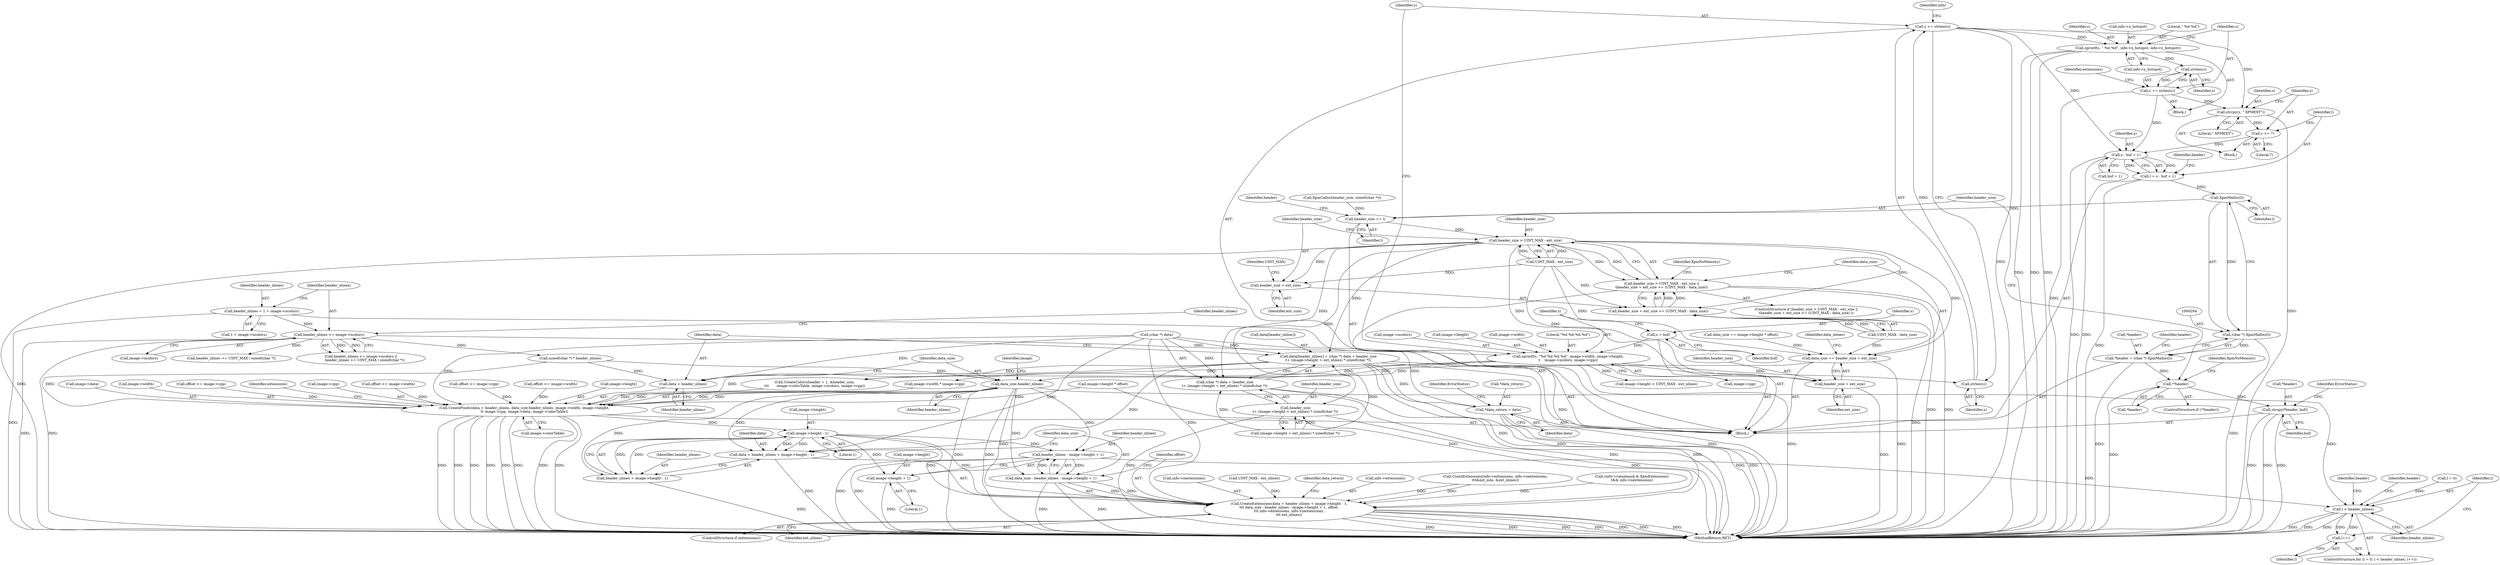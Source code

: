 digraph "0_libXpm_d1167418f0fd02a27f617ec5afd6db053afbe185@API" {
"1000277" [label="(Call,strcpy(s, \" XPMEXT\"))"];
"1000270" [label="(Call,s += strlen(s))"];
"1000272" [label="(Call,strlen(s))"];
"1000261" [label="(Call,sprintf(s, \" %d %d\", info->x_hotspot, info->y_hotspot))"];
"1000248" [label="(Call,s += strlen(s))"];
"1000250" [label="(Call,strlen(s))"];
"1000233" [label="(Call,sprintf(s, \"%d %d %d %d\", image->width, image->height,\n\t    image->ncolors, image->cpp))"];
"1000230" [label="(Call,s = buf)"];
"1000189" [label="(Call,header_nlines <= image->ncolors)"];
"1000180" [label="(Call,header_nlines = 1 + image->ncolors)"];
"1000280" [label="(Call,s += 7)"];
"1000285" [label="(Call,s - buf + 1)"];
"1000283" [label="(Call,l = s - buf + 1)"];
"1000295" [label="(Call,XpmMalloc(l))"];
"1000293" [label="(Call,(char *) XpmMalloc(l))"];
"1000290" [label="(Call,*header = (char *) XpmMalloc(l))"];
"1000298" [label="(Call,!*header)"];
"1000306" [label="(Call,strcpy(*header, buf))"];
"1000303" [label="(Call,header_size += l)"];
"1000421" [label="(Call,header_size > UINT_MAX - ext_size)"];
"1000420" [label="(Call,header_size > UINT_MAX - ext_size ||\n\theader_size + ext_size >= (UINT_MAX - data_size))"];
"1000426" [label="(Call,header_size + ext_size >= (UINT_MAX - data_size))"];
"1000427" [label="(Call,header_size + ext_size)"];
"1000435" [label="(Call,data_size += header_size + ext_size)"];
"1000530" [label="(Call,data_size-header_nlines)"];
"1000526" [label="(Call,CreatePixels(data + header_nlines, data_size-header_nlines, image->width, image->height,\n\t\t image->cpp, image->data, image->colorTable))"];
"1000555" [label="(Call,image->height - 1)"];
"1000550" [label="(Call,CreateExtensions(data + header_nlines + image->height - 1,\n\t\t\t data_size - header_nlines - image->height + 1, offset,\n\t\t\t info->extensions, info->nextensions,\n\t\t\t ext_nlines))"];
"1000551" [label="(Call,data + header_nlines + image->height - 1)"];
"1000553" [label="(Call,header_nlines + image->height - 1)"];
"1000562" [label="(Call,header_nlines - image->height + 1)"];
"1000560" [label="(Call,data_size - header_nlines - image->height + 1)"];
"1000592" [label="(Call,l < header_nlines)"];
"1000595" [label="(Call,l++)"];
"1000564" [label="(Call,image->height + 1)"];
"1000437" [label="(Call,header_size + ext_size)"];
"1000508" [label="(Call,data[header_nlines] = (char *) data + header_size\n\t+ (image->height + ext_nlines) * sizeof(char *))"];
"1000527" [label="(Call,data + header_nlines)"];
"1000577" [label="(Call,*data_return = data)"];
"1000512" [label="(Call,(char *) data + header_size\n\t+ (image->height + ext_nlines) * sizeof(char *))"];
"1000516" [label="(Call,header_size\n\t+ (image->height + ext_nlines) * sizeof(char *))"];
"1000422" [label="(Identifier,header_size)"];
"1000351" [label="(Call,offset <= image->cpp)"];
"1000419" [label="(ControlStructure,if (header_size > UINT_MAX - ext_size ||\n\theader_size + ext_size >= (UINT_MAX - data_size) ))"];
"1000307" [label="(Call,*header)"];
"1000588" [label="(ControlStructure,for (l = 0; l < header_nlines; l++))"];
"1000577" [label="(Call,*data_return = data)"];
"1000287" [label="(Call,buf + 1)"];
"1000295" [label="(Call,XpmMalloc(l))"];
"1000277" [label="(Call,strcpy(s, \" XPMEXT\"))"];
"1000606" [label="(Identifier,header)"];
"1000550" [label="(Call,CreateExtensions(data + header_nlines + image->height - 1,\n\t\t\t data_size - header_nlines - image->height + 1, offset,\n\t\t\t info->extensions, info->nextensions,\n\t\t\t ext_nlines))"];
"1000518" [label="(Call,(image->height + ext_nlines) * sizeof(char *))"];
"1000233" [label="(Call,sprintf(s, \"%d %d %d %d\", image->width, image->height,\n\t    image->ncolors, image->cpp))"];
"1000254" [label="(Identifier,info)"];
"1000302" [label="(Identifier,XpmNoMemory)"];
"1000564" [label="(Call,image->height + 1)"];
"1000532" [label="(Identifier,header_nlines)"];
"1000300" [label="(Identifier,header)"];
"1000194" [label="(Call,header_nlines >= UINT_MAX / sizeof(char *))"];
"1000551" [label="(Call,data + header_nlines + image->height - 1)"];
"1000296" [label="(Identifier,l)"];
"1000431" [label="(Identifier,UINT_MAX)"];
"1000242" [label="(Call,image->ncolors)"];
"1000272" [label="(Call,strlen(s))"];
"1000262" [label="(Identifier,s)"];
"1000528" [label="(Identifier,data)"];
"1000531" [label="(Identifier,data_size)"];
"1000336" [label="(Call,image->width * image->cpp)"];
"1000260" [label="(Block,)"];
"1000297" [label="(ControlStructure,if (!*header))"];
"1000561" [label="(Identifier,data_size)"];
"1000188" [label="(Call,header_nlines <= image->ncolors ||\n       header_nlines >= UINT_MAX / sizeof(char *))"];
"1000221" [label="(Call,XpmCalloc(header_size, sizeof(char *)))"];
"1000267" [label="(Call,info->y_hotspot)"];
"1000517" [label="(Identifier,header_size)"];
"1000545" [label="(Call,image->colorTable)"];
"1000434" [label="(Identifier,XpmNoMemory)"];
"1000346" [label="(Call,offset <= image->width)"];
"1000568" [label="(Literal,1)"];
"1000527" [label="(Call,data + header_nlines)"];
"1000556" [label="(Call,image->height)"];
"1000427" [label="(Call,header_size + ext_size)"];
"1000281" [label="(Identifier,s)"];
"1000117" [label="(Block,)"];
"1000251" [label="(Identifier,s)"];
"1000181" [label="(Identifier,header_nlines)"];
"1000573" [label="(Call,info->nextensions)"];
"1000508" [label="(Call,data[header_nlines] = (char *) data + header_size\n\t+ (image->height + ext_nlines) * sizeof(char *))"];
"1000248" [label="(Call,s += strlen(s))"];
"1000204" [label="(Call,sizeof(char *) * header_nlines)"];
"1000234" [label="(Identifier,s)"];
"1000372" [label="(Call,image->height > UINT_MAX - ext_nlines)"];
"1000261" [label="(Call,sprintf(s, \" %d %d\", info->x_hotspot, info->y_hotspot))"];
"1000596" [label="(Identifier,l)"];
"1000592" [label="(Call,l < header_nlines)"];
"1000589" [label="(Call,l = 0)"];
"1000273" [label="(Identifier,s)"];
"1000435" [label="(Call,data_size += header_size + ext_size)"];
"1000516" [label="(Call,header_size\n\t+ (image->height + ext_nlines) * sizeof(char *))"];
"1000536" [label="(Call,image->height)"];
"1000414" [label="(Call,image->height * offset)"];
"1000306" [label="(Call,strcpy(*header, buf))"];
"1000555" [label="(Call,image->height - 1)"];
"1000609" [label="(MethodReturn,RET)"];
"1000513" [label="(Call,(char *) data)"];
"1000552" [label="(Identifier,data)"];
"1000563" [label="(Identifier,header_nlines)"];
"1000311" [label="(Identifier,ErrorStatus)"];
"1000304" [label="(Identifier,header_size)"];
"1000548" [label="(ControlStructure,if (extensions))"];
"1000292" [label="(Identifier,header)"];
"1000529" [label="(Identifier,header_nlines)"];
"1000578" [label="(Call,*data_return)"];
"1000275" [label="(Identifier,extensions)"];
"1000270" [label="(Call,s += strlen(s))"];
"1000284" [label="(Identifier,l)"];
"1000526" [label="(Call,CreatePixels(data + header_nlines, data_size-header_nlines, image->width, image->height,\n\t\t image->cpp, image->data, image->colorTable))"];
"1000286" [label="(Identifier,s)"];
"1000437" [label="(Call,header_size + ext_size)"];
"1000299" [label="(Call,*header)"];
"1000376" [label="(Call,UINT_MAX - ext_nlines)"];
"1000428" [label="(Identifier,header_size)"];
"1000236" [label="(Call,image->width)"];
"1000280" [label="(Call,s += 7)"];
"1000235" [label="(Literal,\"%d %d %d %d\")"];
"1000290" [label="(Call,*header = (char *) XpmMalloc(l))"];
"1000559" [label="(Literal,1)"];
"1000423" [label="(Call,UINT_MAX - ext_size)"];
"1000309" [label="(Identifier,buf)"];
"1000594" [label="(Identifier,header_nlines)"];
"1000436" [label="(Identifier,data_size)"];
"1000554" [label="(Identifier,header_nlines)"];
"1000283" [label="(Call,l = s - buf + 1)"];
"1000580" [label="(Identifier,data)"];
"1000421" [label="(Call,header_size > UINT_MAX - ext_size)"];
"1000305" [label="(Identifier,l)"];
"1000430" [label="(Call,UINT_MAX - data_size)"];
"1000303" [label="(Call,header_size += l)"];
"1000509" [label="(Call,data[header_nlines])"];
"1000542" [label="(Call,image->data)"];
"1000412" [label="(Call,data_size += image->height * offset)"];
"1000195" [label="(Identifier,header_nlines)"];
"1000231" [label="(Identifier,s)"];
"1000438" [label="(Identifier,header_size)"];
"1000512" [label="(Call,(char *) data + header_size\n\t+ (image->height + ext_nlines) * sizeof(char *))"];
"1000182" [label="(Call,1 + image->ncolors)"];
"1000595" [label="(Call,l++)"];
"1000553" [label="(Call,header_nlines + image->height - 1)"];
"1000245" [label="(Call,image->cpp)"];
"1000533" [label="(Call,image->width)"];
"1000579" [label="(Identifier,data_return)"];
"1000249" [label="(Identifier,s)"];
"1000429" [label="(Identifier,ext_size)"];
"1000363" [label="(Call,offset <= image->cpp)"];
"1000562" [label="(Call,header_nlines - image->height + 1)"];
"1000278" [label="(Identifier,s)"];
"1000549" [label="(Identifier,extensions)"];
"1000279" [label="(Literal,\" XPMEXT\")"];
"1000298" [label="(Call,!*header)"];
"1000271" [label="(Identifier,s)"];
"1000593" [label="(Identifier,l)"];
"1000439" [label="(Identifier,ext_size)"];
"1000530" [label="(Call,data_size-header_nlines)"];
"1000285" [label="(Call,s - buf + 1)"];
"1000312" [label="(Call,CreateColors(header + 1, &header_size,\n\t\t\t       image->colorTable, image->ncolors, image->cpp))"];
"1000539" [label="(Call,image->cpp)"];
"1000570" [label="(Call,info->extensions)"];
"1000250" [label="(Call,strlen(s))"];
"1000308" [label="(Identifier,header)"];
"1000167" [label="(Call,CountExtensions(info->extensions, info->nextensions,\n\t\t\t&ext_size, &ext_nlines))"];
"1000291" [label="(Call,*header)"];
"1000599" [label="(Identifier,header)"];
"1000180" [label="(Call,header_nlines = 1 + image->ncolors)"];
"1000189" [label="(Call,header_nlines <= image->ncolors)"];
"1000276" [label="(Block,)"];
"1000232" [label="(Identifier,buf)"];
"1000576" [label="(Identifier,ext_nlines)"];
"1000282" [label="(Literal,7)"];
"1000441" [label="(Identifier,data_nlines)"];
"1000358" [label="(Call,offset <= image->width)"];
"1000264" [label="(Call,info->x_hotspot)"];
"1000190" [label="(Identifier,header_nlines)"];
"1000191" [label="(Call,image->ncolors)"];
"1000534" [label="(Identifier,image)"];
"1000560" [label="(Call,data_size - header_nlines - image->height + 1)"];
"1000565" [label="(Call,image->height)"];
"1000293" [label="(Call,(char *) XpmMalloc(l))"];
"1000155" [label="(Call,(info->valuemask & XpmExtensions)\n\t&& info->nextensions)"];
"1000263" [label="(Literal,\" %d %d\")"];
"1000426" [label="(Call,header_size + ext_size >= (UINT_MAX - data_size))"];
"1000230" [label="(Call,s = buf)"];
"1000420" [label="(Call,header_size > UINT_MAX - ext_size ||\n\theader_size + ext_size >= (UINT_MAX - data_size))"];
"1000239" [label="(Call,image->height)"];
"1000582" [label="(Identifier,ErrorStatus)"];
"1000569" [label="(Identifier,offset)"];
"1000277" -> "1000276"  [label="AST: "];
"1000277" -> "1000279"  [label="CFG: "];
"1000278" -> "1000277"  [label="AST: "];
"1000279" -> "1000277"  [label="AST: "];
"1000281" -> "1000277"  [label="CFG: "];
"1000277" -> "1000609"  [label="DDG: "];
"1000270" -> "1000277"  [label="DDG: "];
"1000248" -> "1000277"  [label="DDG: "];
"1000277" -> "1000280"  [label="DDG: "];
"1000270" -> "1000260"  [label="AST: "];
"1000270" -> "1000272"  [label="CFG: "];
"1000271" -> "1000270"  [label="AST: "];
"1000272" -> "1000270"  [label="AST: "];
"1000275" -> "1000270"  [label="CFG: "];
"1000270" -> "1000609"  [label="DDG: "];
"1000272" -> "1000270"  [label="DDG: "];
"1000270" -> "1000285"  [label="DDG: "];
"1000272" -> "1000273"  [label="CFG: "];
"1000273" -> "1000272"  [label="AST: "];
"1000261" -> "1000272"  [label="DDG: "];
"1000261" -> "1000260"  [label="AST: "];
"1000261" -> "1000267"  [label="CFG: "];
"1000262" -> "1000261"  [label="AST: "];
"1000263" -> "1000261"  [label="AST: "];
"1000264" -> "1000261"  [label="AST: "];
"1000267" -> "1000261"  [label="AST: "];
"1000271" -> "1000261"  [label="CFG: "];
"1000261" -> "1000609"  [label="DDG: "];
"1000261" -> "1000609"  [label="DDG: "];
"1000261" -> "1000609"  [label="DDG: "];
"1000248" -> "1000261"  [label="DDG: "];
"1000248" -> "1000117"  [label="AST: "];
"1000248" -> "1000250"  [label="CFG: "];
"1000249" -> "1000248"  [label="AST: "];
"1000250" -> "1000248"  [label="AST: "];
"1000254" -> "1000248"  [label="CFG: "];
"1000248" -> "1000609"  [label="DDG: "];
"1000250" -> "1000248"  [label="DDG: "];
"1000248" -> "1000285"  [label="DDG: "];
"1000250" -> "1000251"  [label="CFG: "];
"1000251" -> "1000250"  [label="AST: "];
"1000233" -> "1000250"  [label="DDG: "];
"1000233" -> "1000117"  [label="AST: "];
"1000233" -> "1000245"  [label="CFG: "];
"1000234" -> "1000233"  [label="AST: "];
"1000235" -> "1000233"  [label="AST: "];
"1000236" -> "1000233"  [label="AST: "];
"1000239" -> "1000233"  [label="AST: "];
"1000242" -> "1000233"  [label="AST: "];
"1000245" -> "1000233"  [label="AST: "];
"1000249" -> "1000233"  [label="CFG: "];
"1000233" -> "1000609"  [label="DDG: "];
"1000230" -> "1000233"  [label="DDG: "];
"1000189" -> "1000233"  [label="DDG: "];
"1000233" -> "1000312"  [label="DDG: "];
"1000233" -> "1000312"  [label="DDG: "];
"1000233" -> "1000336"  [label="DDG: "];
"1000233" -> "1000372"  [label="DDG: "];
"1000230" -> "1000117"  [label="AST: "];
"1000230" -> "1000232"  [label="CFG: "];
"1000231" -> "1000230"  [label="AST: "];
"1000232" -> "1000230"  [label="AST: "];
"1000234" -> "1000230"  [label="CFG: "];
"1000189" -> "1000188"  [label="AST: "];
"1000189" -> "1000191"  [label="CFG: "];
"1000190" -> "1000189"  [label="AST: "];
"1000191" -> "1000189"  [label="AST: "];
"1000195" -> "1000189"  [label="CFG: "];
"1000188" -> "1000189"  [label="CFG: "];
"1000189" -> "1000609"  [label="DDG: "];
"1000189" -> "1000609"  [label="DDG: "];
"1000189" -> "1000188"  [label="DDG: "];
"1000189" -> "1000188"  [label="DDG: "];
"1000180" -> "1000189"  [label="DDG: "];
"1000189" -> "1000194"  [label="DDG: "];
"1000189" -> "1000204"  [label="DDG: "];
"1000180" -> "1000117"  [label="AST: "];
"1000180" -> "1000182"  [label="CFG: "];
"1000181" -> "1000180"  [label="AST: "];
"1000182" -> "1000180"  [label="AST: "];
"1000190" -> "1000180"  [label="CFG: "];
"1000180" -> "1000609"  [label="DDG: "];
"1000280" -> "1000276"  [label="AST: "];
"1000280" -> "1000282"  [label="CFG: "];
"1000281" -> "1000280"  [label="AST: "];
"1000282" -> "1000280"  [label="AST: "];
"1000284" -> "1000280"  [label="CFG: "];
"1000280" -> "1000285"  [label="DDG: "];
"1000285" -> "1000283"  [label="AST: "];
"1000285" -> "1000287"  [label="CFG: "];
"1000286" -> "1000285"  [label="AST: "];
"1000287" -> "1000285"  [label="AST: "];
"1000283" -> "1000285"  [label="CFG: "];
"1000285" -> "1000609"  [label="DDG: "];
"1000285" -> "1000609"  [label="DDG: "];
"1000285" -> "1000283"  [label="DDG: "];
"1000285" -> "1000283"  [label="DDG: "];
"1000283" -> "1000117"  [label="AST: "];
"1000284" -> "1000283"  [label="AST: "];
"1000292" -> "1000283"  [label="CFG: "];
"1000283" -> "1000609"  [label="DDG: "];
"1000283" -> "1000295"  [label="DDG: "];
"1000295" -> "1000293"  [label="AST: "];
"1000295" -> "1000296"  [label="CFG: "];
"1000296" -> "1000295"  [label="AST: "];
"1000293" -> "1000295"  [label="CFG: "];
"1000295" -> "1000293"  [label="DDG: "];
"1000295" -> "1000303"  [label="DDG: "];
"1000293" -> "1000290"  [label="AST: "];
"1000294" -> "1000293"  [label="AST: "];
"1000290" -> "1000293"  [label="CFG: "];
"1000293" -> "1000609"  [label="DDG: "];
"1000293" -> "1000290"  [label="DDG: "];
"1000290" -> "1000117"  [label="AST: "];
"1000291" -> "1000290"  [label="AST: "];
"1000300" -> "1000290"  [label="CFG: "];
"1000290" -> "1000609"  [label="DDG: "];
"1000290" -> "1000298"  [label="DDG: "];
"1000298" -> "1000297"  [label="AST: "];
"1000298" -> "1000299"  [label="CFG: "];
"1000299" -> "1000298"  [label="AST: "];
"1000302" -> "1000298"  [label="CFG: "];
"1000304" -> "1000298"  [label="CFG: "];
"1000298" -> "1000609"  [label="DDG: "];
"1000298" -> "1000306"  [label="DDG: "];
"1000306" -> "1000117"  [label="AST: "];
"1000306" -> "1000309"  [label="CFG: "];
"1000307" -> "1000306"  [label="AST: "];
"1000309" -> "1000306"  [label="AST: "];
"1000311" -> "1000306"  [label="CFG: "];
"1000306" -> "1000609"  [label="DDG: "];
"1000306" -> "1000609"  [label="DDG: "];
"1000306" -> "1000609"  [label="DDG: "];
"1000303" -> "1000117"  [label="AST: "];
"1000303" -> "1000305"  [label="CFG: "];
"1000304" -> "1000303"  [label="AST: "];
"1000305" -> "1000303"  [label="AST: "];
"1000308" -> "1000303"  [label="CFG: "];
"1000221" -> "1000303"  [label="DDG: "];
"1000303" -> "1000421"  [label="DDG: "];
"1000421" -> "1000420"  [label="AST: "];
"1000421" -> "1000423"  [label="CFG: "];
"1000422" -> "1000421"  [label="AST: "];
"1000423" -> "1000421"  [label="AST: "];
"1000428" -> "1000421"  [label="CFG: "];
"1000420" -> "1000421"  [label="CFG: "];
"1000421" -> "1000609"  [label="DDG: "];
"1000421" -> "1000420"  [label="DDG: "];
"1000421" -> "1000420"  [label="DDG: "];
"1000423" -> "1000421"  [label="DDG: "];
"1000423" -> "1000421"  [label="DDG: "];
"1000421" -> "1000426"  [label="DDG: "];
"1000421" -> "1000427"  [label="DDG: "];
"1000421" -> "1000435"  [label="DDG: "];
"1000421" -> "1000437"  [label="DDG: "];
"1000421" -> "1000508"  [label="DDG: "];
"1000421" -> "1000512"  [label="DDG: "];
"1000421" -> "1000516"  [label="DDG: "];
"1000420" -> "1000419"  [label="AST: "];
"1000420" -> "1000426"  [label="CFG: "];
"1000426" -> "1000420"  [label="AST: "];
"1000434" -> "1000420"  [label="CFG: "];
"1000436" -> "1000420"  [label="CFG: "];
"1000420" -> "1000609"  [label="DDG: "];
"1000420" -> "1000609"  [label="DDG: "];
"1000420" -> "1000609"  [label="DDG: "];
"1000426" -> "1000420"  [label="DDG: "];
"1000426" -> "1000420"  [label="DDG: "];
"1000426" -> "1000430"  [label="CFG: "];
"1000427" -> "1000426"  [label="AST: "];
"1000430" -> "1000426"  [label="AST: "];
"1000426" -> "1000609"  [label="DDG: "];
"1000423" -> "1000426"  [label="DDG: "];
"1000430" -> "1000426"  [label="DDG: "];
"1000430" -> "1000426"  [label="DDG: "];
"1000427" -> "1000429"  [label="CFG: "];
"1000428" -> "1000427"  [label="AST: "];
"1000429" -> "1000427"  [label="AST: "];
"1000431" -> "1000427"  [label="CFG: "];
"1000423" -> "1000427"  [label="DDG: "];
"1000435" -> "1000117"  [label="AST: "];
"1000435" -> "1000437"  [label="CFG: "];
"1000436" -> "1000435"  [label="AST: "];
"1000437" -> "1000435"  [label="AST: "];
"1000441" -> "1000435"  [label="CFG: "];
"1000435" -> "1000609"  [label="DDG: "];
"1000423" -> "1000435"  [label="DDG: "];
"1000412" -> "1000435"  [label="DDG: "];
"1000430" -> "1000435"  [label="DDG: "];
"1000435" -> "1000530"  [label="DDG: "];
"1000530" -> "1000526"  [label="AST: "];
"1000530" -> "1000532"  [label="CFG: "];
"1000531" -> "1000530"  [label="AST: "];
"1000532" -> "1000530"  [label="AST: "];
"1000534" -> "1000530"  [label="CFG: "];
"1000530" -> "1000609"  [label="DDG: "];
"1000530" -> "1000609"  [label="DDG: "];
"1000530" -> "1000526"  [label="DDG: "];
"1000530" -> "1000526"  [label="DDG: "];
"1000204" -> "1000530"  [label="DDG: "];
"1000530" -> "1000550"  [label="DDG: "];
"1000530" -> "1000551"  [label="DDG: "];
"1000530" -> "1000553"  [label="DDG: "];
"1000530" -> "1000560"  [label="DDG: "];
"1000530" -> "1000562"  [label="DDG: "];
"1000530" -> "1000592"  [label="DDG: "];
"1000526" -> "1000117"  [label="AST: "];
"1000526" -> "1000545"  [label="CFG: "];
"1000527" -> "1000526"  [label="AST: "];
"1000533" -> "1000526"  [label="AST: "];
"1000536" -> "1000526"  [label="AST: "];
"1000539" -> "1000526"  [label="AST: "];
"1000542" -> "1000526"  [label="AST: "];
"1000545" -> "1000526"  [label="AST: "];
"1000549" -> "1000526"  [label="CFG: "];
"1000526" -> "1000609"  [label="DDG: "];
"1000526" -> "1000609"  [label="DDG: "];
"1000526" -> "1000609"  [label="DDG: "];
"1000526" -> "1000609"  [label="DDG: "];
"1000526" -> "1000609"  [label="DDG: "];
"1000526" -> "1000609"  [label="DDG: "];
"1000526" -> "1000609"  [label="DDG: "];
"1000526" -> "1000609"  [label="DDG: "];
"1000508" -> "1000526"  [label="DDG: "];
"1000513" -> "1000526"  [label="DDG: "];
"1000204" -> "1000526"  [label="DDG: "];
"1000346" -> "1000526"  [label="DDG: "];
"1000358" -> "1000526"  [label="DDG: "];
"1000414" -> "1000526"  [label="DDG: "];
"1000363" -> "1000526"  [label="DDG: "];
"1000351" -> "1000526"  [label="DDG: "];
"1000336" -> "1000526"  [label="DDG: "];
"1000312" -> "1000526"  [label="DDG: "];
"1000526" -> "1000555"  [label="DDG: "];
"1000555" -> "1000553"  [label="AST: "];
"1000555" -> "1000559"  [label="CFG: "];
"1000556" -> "1000555"  [label="AST: "];
"1000559" -> "1000555"  [label="AST: "];
"1000553" -> "1000555"  [label="CFG: "];
"1000555" -> "1000550"  [label="DDG: "];
"1000555" -> "1000550"  [label="DDG: "];
"1000555" -> "1000551"  [label="DDG: "];
"1000555" -> "1000551"  [label="DDG: "];
"1000555" -> "1000553"  [label="DDG: "];
"1000555" -> "1000553"  [label="DDG: "];
"1000555" -> "1000562"  [label="DDG: "];
"1000555" -> "1000564"  [label="DDG: "];
"1000550" -> "1000548"  [label="AST: "];
"1000550" -> "1000576"  [label="CFG: "];
"1000551" -> "1000550"  [label="AST: "];
"1000560" -> "1000550"  [label="AST: "];
"1000569" -> "1000550"  [label="AST: "];
"1000570" -> "1000550"  [label="AST: "];
"1000573" -> "1000550"  [label="AST: "];
"1000576" -> "1000550"  [label="AST: "];
"1000579" -> "1000550"  [label="CFG: "];
"1000550" -> "1000609"  [label="DDG: "];
"1000550" -> "1000609"  [label="DDG: "];
"1000550" -> "1000609"  [label="DDG: "];
"1000550" -> "1000609"  [label="DDG: "];
"1000550" -> "1000609"  [label="DDG: "];
"1000550" -> "1000609"  [label="DDG: "];
"1000550" -> "1000609"  [label="DDG: "];
"1000508" -> "1000550"  [label="DDG: "];
"1000513" -> "1000550"  [label="DDG: "];
"1000560" -> "1000550"  [label="DDG: "];
"1000560" -> "1000550"  [label="DDG: "];
"1000414" -> "1000550"  [label="DDG: "];
"1000167" -> "1000550"  [label="DDG: "];
"1000167" -> "1000550"  [label="DDG: "];
"1000155" -> "1000550"  [label="DDG: "];
"1000376" -> "1000550"  [label="DDG: "];
"1000551" -> "1000553"  [label="CFG: "];
"1000552" -> "1000551"  [label="AST: "];
"1000553" -> "1000551"  [label="AST: "];
"1000561" -> "1000551"  [label="CFG: "];
"1000551" -> "1000609"  [label="DDG: "];
"1000508" -> "1000551"  [label="DDG: "];
"1000513" -> "1000551"  [label="DDG: "];
"1000554" -> "1000553"  [label="AST: "];
"1000553" -> "1000609"  [label="DDG: "];
"1000562" -> "1000560"  [label="AST: "];
"1000562" -> "1000564"  [label="CFG: "];
"1000563" -> "1000562"  [label="AST: "];
"1000564" -> "1000562"  [label="AST: "];
"1000560" -> "1000562"  [label="CFG: "];
"1000562" -> "1000609"  [label="DDG: "];
"1000562" -> "1000609"  [label="DDG: "];
"1000562" -> "1000560"  [label="DDG: "];
"1000562" -> "1000560"  [label="DDG: "];
"1000562" -> "1000592"  [label="DDG: "];
"1000561" -> "1000560"  [label="AST: "];
"1000569" -> "1000560"  [label="CFG: "];
"1000560" -> "1000609"  [label="DDG: "];
"1000560" -> "1000609"  [label="DDG: "];
"1000592" -> "1000588"  [label="AST: "];
"1000592" -> "1000594"  [label="CFG: "];
"1000593" -> "1000592"  [label="AST: "];
"1000594" -> "1000592"  [label="AST: "];
"1000599" -> "1000592"  [label="CFG: "];
"1000606" -> "1000592"  [label="CFG: "];
"1000592" -> "1000609"  [label="DDG: "];
"1000592" -> "1000609"  [label="DDG: "];
"1000592" -> "1000609"  [label="DDG: "];
"1000589" -> "1000592"  [label="DDG: "];
"1000595" -> "1000592"  [label="DDG: "];
"1000592" -> "1000595"  [label="DDG: "];
"1000595" -> "1000588"  [label="AST: "];
"1000595" -> "1000596"  [label="CFG: "];
"1000596" -> "1000595"  [label="AST: "];
"1000593" -> "1000595"  [label="CFG: "];
"1000564" -> "1000568"  [label="CFG: "];
"1000565" -> "1000564"  [label="AST: "];
"1000568" -> "1000564"  [label="AST: "];
"1000564" -> "1000609"  [label="DDG: "];
"1000437" -> "1000439"  [label="CFG: "];
"1000438" -> "1000437"  [label="AST: "];
"1000439" -> "1000437"  [label="AST: "];
"1000437" -> "1000609"  [label="DDG: "];
"1000423" -> "1000437"  [label="DDG: "];
"1000508" -> "1000117"  [label="AST: "];
"1000508" -> "1000512"  [label="CFG: "];
"1000509" -> "1000508"  [label="AST: "];
"1000512" -> "1000508"  [label="AST: "];
"1000528" -> "1000508"  [label="CFG: "];
"1000508" -> "1000609"  [label="DDG: "];
"1000508" -> "1000609"  [label="DDG: "];
"1000513" -> "1000508"  [label="DDG: "];
"1000518" -> "1000508"  [label="DDG: "];
"1000508" -> "1000527"  [label="DDG: "];
"1000508" -> "1000577"  [label="DDG: "];
"1000527" -> "1000529"  [label="CFG: "];
"1000528" -> "1000527"  [label="AST: "];
"1000529" -> "1000527"  [label="AST: "];
"1000531" -> "1000527"  [label="CFG: "];
"1000513" -> "1000527"  [label="DDG: "];
"1000204" -> "1000527"  [label="DDG: "];
"1000577" -> "1000117"  [label="AST: "];
"1000577" -> "1000580"  [label="CFG: "];
"1000578" -> "1000577"  [label="AST: "];
"1000580" -> "1000577"  [label="AST: "];
"1000582" -> "1000577"  [label="CFG: "];
"1000577" -> "1000609"  [label="DDG: "];
"1000577" -> "1000609"  [label="DDG: "];
"1000513" -> "1000577"  [label="DDG: "];
"1000512" -> "1000516"  [label="CFG: "];
"1000513" -> "1000512"  [label="AST: "];
"1000516" -> "1000512"  [label="AST: "];
"1000512" -> "1000609"  [label="DDG: "];
"1000512" -> "1000609"  [label="DDG: "];
"1000513" -> "1000512"  [label="DDG: "];
"1000518" -> "1000512"  [label="DDG: "];
"1000516" -> "1000518"  [label="CFG: "];
"1000517" -> "1000516"  [label="AST: "];
"1000518" -> "1000516"  [label="AST: "];
"1000516" -> "1000609"  [label="DDG: "];
"1000516" -> "1000609"  [label="DDG: "];
"1000518" -> "1000516"  [label="DDG: "];
}
